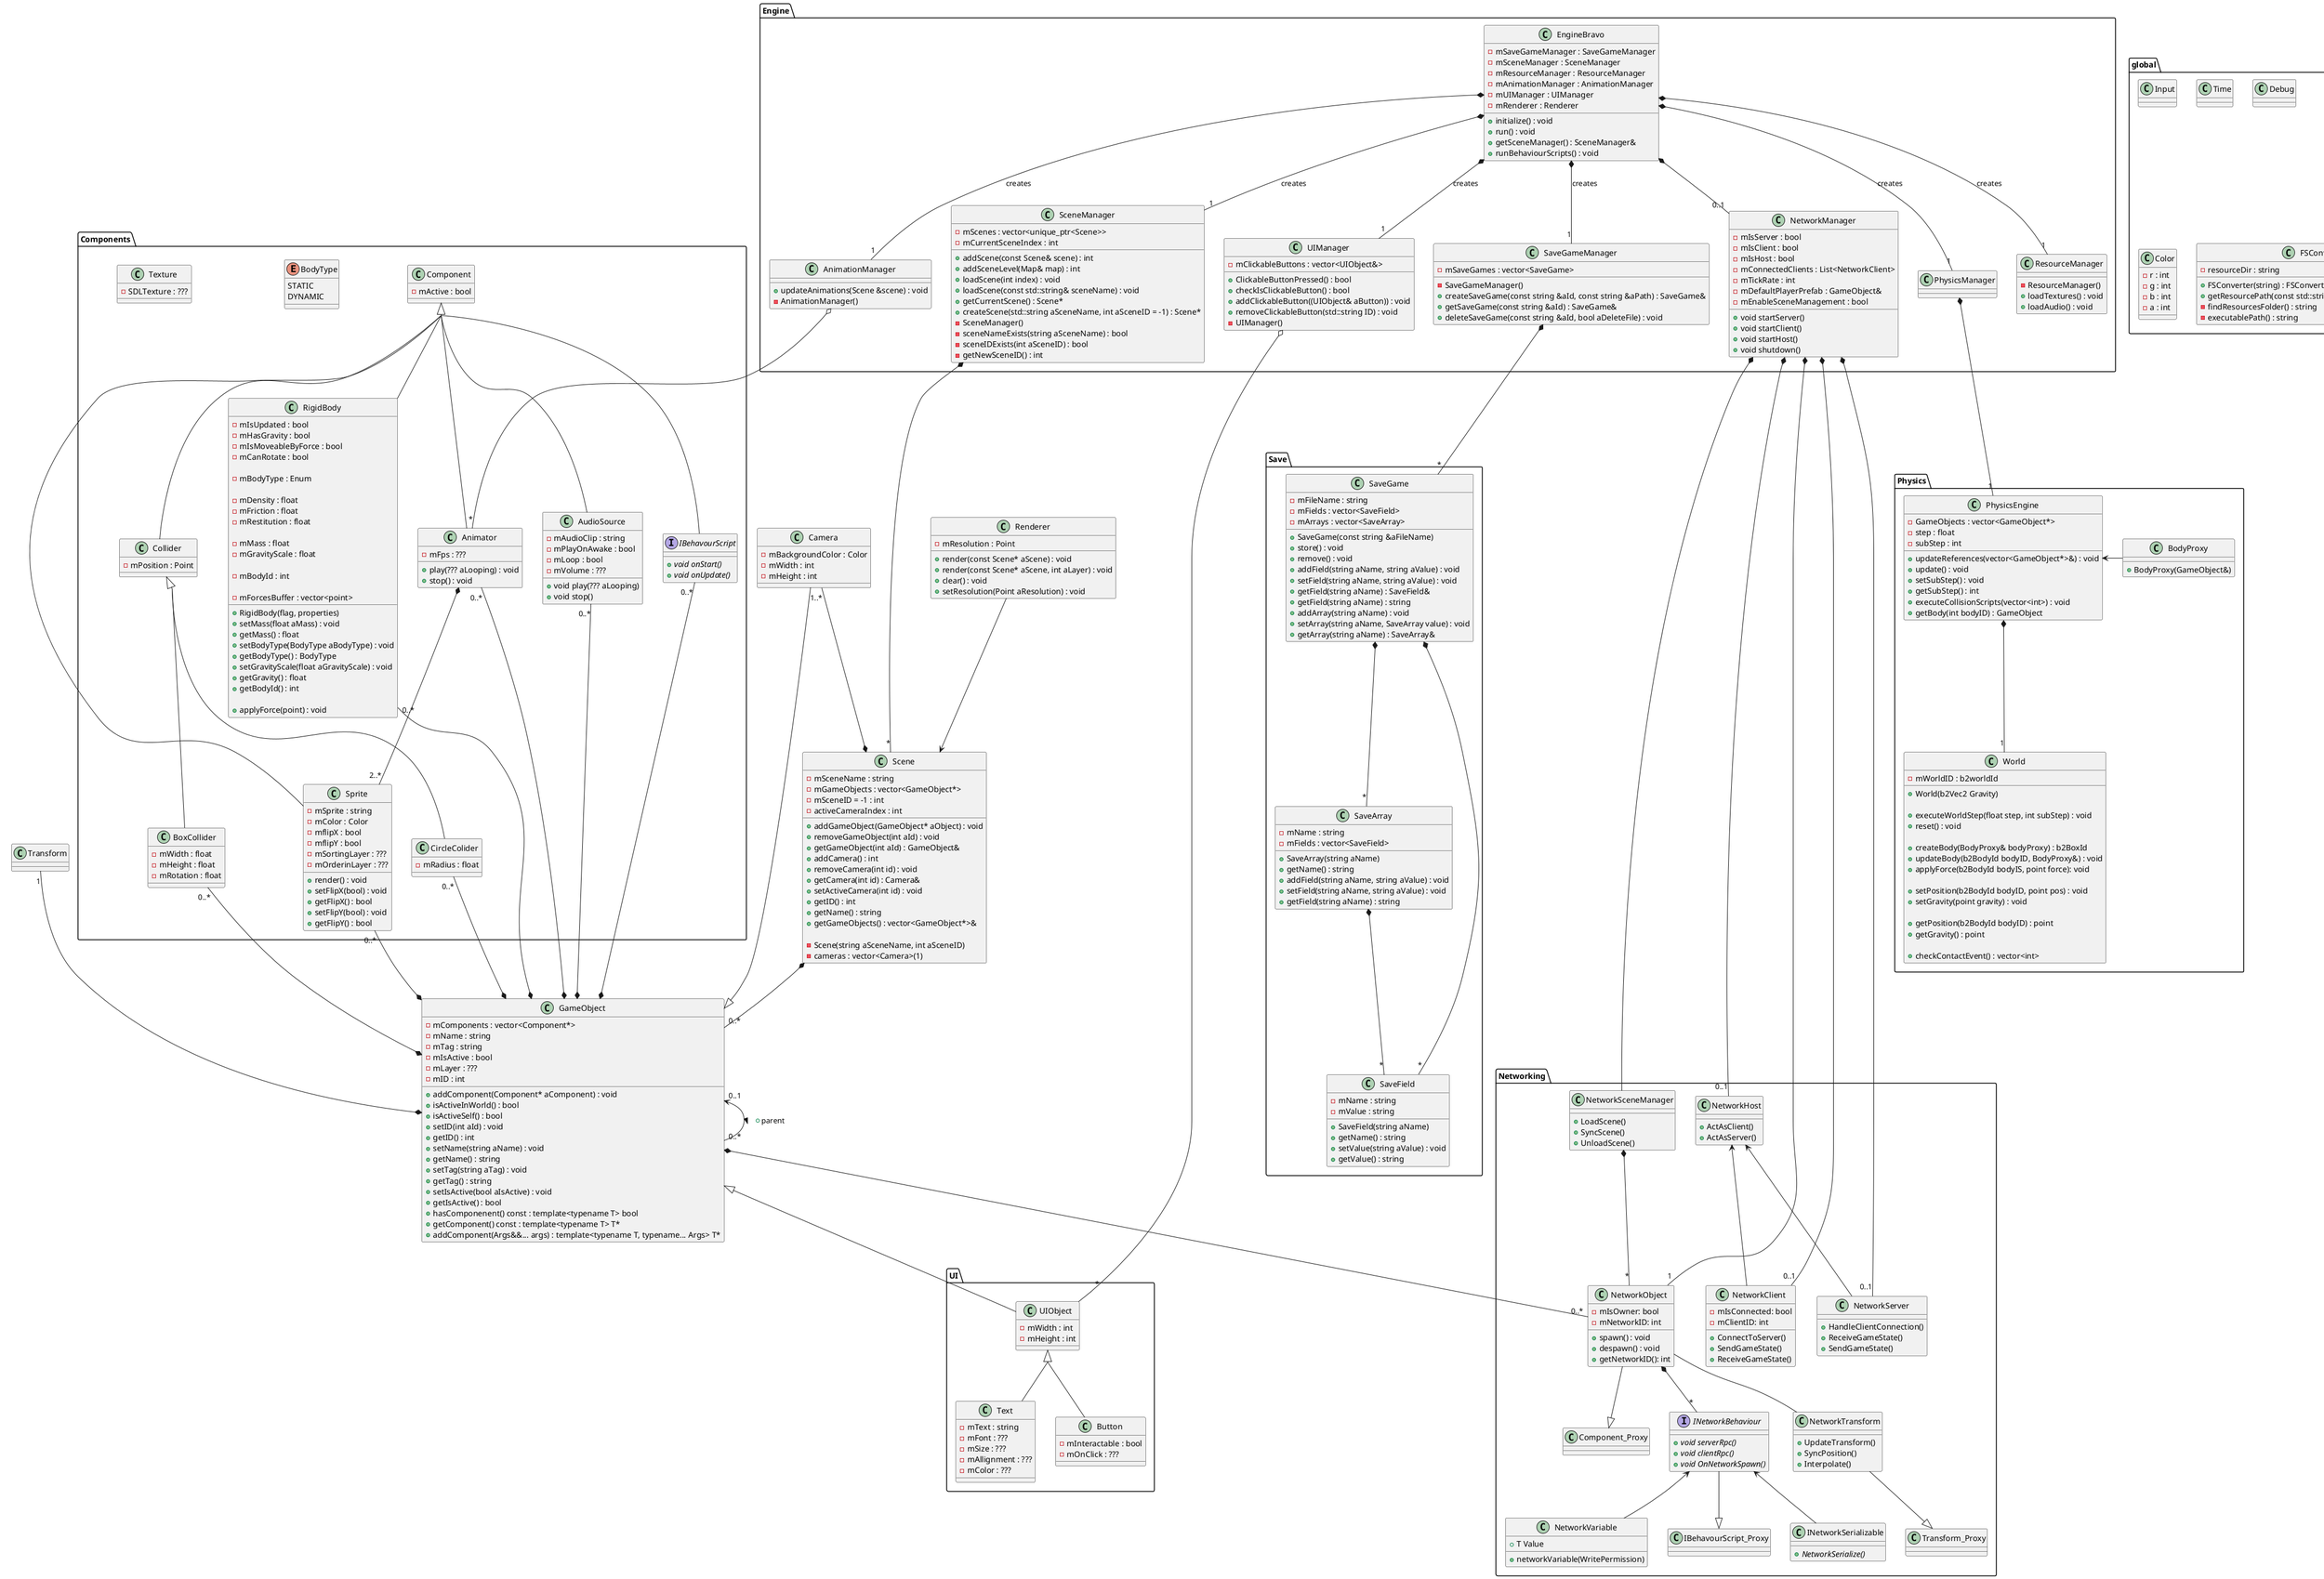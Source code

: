 @startuml

' skinparam linetype ortho
skinparam groupInheritance 2

package Components{

class Component{
    - mActive : bool

}

class AudioSource{
    + void play(??? aLooping)
    + void stop()

    - mAudioClip : string
    - mPlayOnAwake : bool
    - mLoop : bool
    - mVolume : ???
}

class Collider{
    ' Relative to position of GameObject
    - mPosition : Point 
}

class CircleColider{
    ' Position is middle of circle
    - mRadius : float 
}

class BoxCollider{
    ' Position is middle of box
    - mWidth : float
    - mHeight : float
    - mRotation : float
}

enum BodyType{
    STATIC
    DYNAMIC
}

class RigidBody{
    + RigidBody(flag, properties)
    + setMass(float aMass) : void
    + getMass() : float
    + setBodyType(BodyType aBodyType) : void
    + getBodyType() : BodyType
    + setGravityScale(float aGravityScale) : void
    + getGravity() : float
    + getBodyId() : int

    + applyForce(point) : void

    ' SETTERS AND GETTERS FOR MEMBERS
    - mIsUpdated : bool
    - mHasGravity : bool
    - mIsMoveableByForce : bool
    - mCanRotate : bool

    - mBodyType : Enum 

    - mDensity : float
    - mFriction : float
    - mRestitution : float

    - mMass : float
    - mGravityScale : float

    - mBodyId : int

    - mForcesBuffer : vector<point>
}

interface IBehavourScript{
    + {abstract} void onStart()
    + {abstract} void onUpdate()
}

class Sprite{
    + render() : void
    + setFlipX(bool) : void
    + getFlipX() : bool
    + setFlipY(bool) : void
    + getFlipY() : bool

    - mSprite : string
    - mColor : Color
    - mflipX : bool
    - mflipY : bool
    - mSortingLayer : ???
    - mOrderinLayer : ???

}

class Texture {
    - SDLTexture : ???
}


class Animator{
    + play(??? aLooping) : void
    + stop() : void

    - mFps : ???
}

}

class GameObject{
    + addComponent(Component* aComponent) : void
    + isActiveInWorld() : bool
    + isActiveSelf() : bool
    + setID(int aId) : void
    + getID() : int
    + setName(string aName) : void
    + getName() : string
    + setTag(string aTag) : void
    + getTag() : string
    + setIsActive(bool aIsActive) : void
    + getIsActive() : bool
    + hasComponenent() const : template<typename T> bool
    + getComponent() const : template<typename T> T*
    + addComponent(Args&&... args) : template<typename T, typename... Args> T*

    - mComponents : vector<Component*>
    - mName : string
    - mTag : string
    - mIsActive : bool
    - mLayer : ???
    - mID : int
}

' struct Transform{
'     - mPosition : Point
'     - mRotation : float
'     - mScale : Point
' }

package Physics{
class PhysicsEngine {

    + updateReferences(vector<GameObject*>&) : void
    + update() : void
    + setSubStep() : void
    + getSubStep() : int
    + executeCollisionScripts(vector<int>) : void
    + getBody(int bodyID) : GameObject

    - GameObjects : vector<GameObject*>
    - step : float
    - subStep : int

}

class BodyProxy {
    + BodyProxy(GameObject&)
}

class World {

    + World(b2Vec2 Gravity)

    + executeWorldStep(float step, int subStep) : void
    + reset() : void

    + createBody(BodyProxy& bodyProxy) : b2BoxId
    + updateBody(b2BodyId bodyID, BodyProxy&) : void
    + applyForce(b2BodyId bodyIS, point force): void

    + setPosition(b2BodyId bodyID, point pos) : void
    + setGravity(point gravity) : void

    + getPosition(b2BodyId bodyID) : point
    + getGravity() : point

    + checkContactEvent() : vector<int>

    - mWorldID : b2worldId
}

}

package Save{
class SaveGame {
    - mFileName : string
    - mFields : vector<SaveField>
    - mArrays : vector<SaveArray>
    + SaveGame(const string &aFileName)
    + store() : void
    + remove() : void
    + addField(string aName, string aValue) : void
    + setField(string aName, string aValue) : void
    + getField(string aName) : SaveField&
    + getField(string aName) : string
    + addArray(string aName) : void
    + setArray(string aName, SaveArray value) : void
    + getArray(string aName) : SaveArray&
}

class SaveField {
    - mName : string
    - mValue : string
    + SaveField(string aName)
    + getName() : string
    + setValue(string aValue) : void
    + getValue() : string
}

class SaveArray {
    - mName : string
    - mFields : vector<SaveField>
    + SaveArray(string aName)
    + getName() : string
    + addField(string aName, string aValue) : void
    + setField(string aName, string aValue) : void
    + getField(string aName) : string
}
}

class Scene {
    + addGameObject(GameObject* aObject) : void
    + removeGameObject(int aId) : void
    + getGameObject(int aId) : GameObject&
    + addCamera() : int
    + removeCamera(int id) : void
    + getCamera(int id) : Camera&
    + setActiveCamera(int id) : void
    + getID() : int
    + getName() : string
    + getGameObjects() : vector<GameObject*>& 

    - Scene(string aSceneName, int aSceneID)
    - mSceneName : string
    - mGameObjects : vector<GameObject*>
    - mSceneID = -1 : int
    - activeCameraIndex : int
    - cameras : vector<Camera>(1)
}

package Engine{

class EngineBravo {
    + initialize() : void
    + run() : void
    + getSceneManager() : SceneManager&
    + runBehaviourScripts() : void

    - mSaveGameManager : SaveGameManager 
    - mSceneManager : SceneManager
    - mResourceManager : ResourceManager
    - mAnimationManager : AnimationManager
    - mUIManager : UIManager
    - mRenderer : Renderer
}

class ResourceManager {
    - ResourceManager()
    + loadTextures() : void
    + loadAudio() : void
}

class SceneManager {
    + addScene(const Scene& scene) : int
    + addSceneLevel(Map& map) : int
    + loadScene(int index) : void
    + loadScene(const std::string& sceneName) : void
    + getCurrentScene() : Scene*
    + createScene(std::string aSceneName, int aSceneID = -1) : Scene*
    - SceneManager()
    - sceneNameExists(string aSceneName) : bool
    - sceneIDExists(int aSceneID) : bool
    - getNewSceneID() : int
    - mScenes : vector<unique_ptr<Scene>>
    - mCurrentSceneIndex : int
}

class SaveGameManager {
    - SaveGameManager()
    + createSaveGame(const string &aId, const string &aPath) : SaveGame&
    + getSaveGame(const string &aId) : SaveGame&
    + deleteSaveGame(const string &aId, bool aDeleteFile) : void
    - mSaveGames : vector<SaveGame> 
}

class AnimationManager {
    + updateAnimations(Scene &scene) : void
    - AnimationManager()
}

class UIManager {
    - mClickableButtons : vector<UIObject&>
    + ClickableButtonPressed() : bool
    + checkIsClickableButton() : bool
    + addClickableButton((UIObject& aButton)) : void
    + removeClickableButton(std::string ID) : void
    - UIManager()
}

class NetworkManager {
    
    
    + void startServer()
    + void startClient()
    + void startHost()
    + void shutdown()


    - mIsServer : bool
    - mIsClient : bool
    - mIsHost : bool
    - mConnectedClients : List<NetworkClient>
    - mTickRate : int
    - mDefaultPlayerPrefab : GameObject&
    - mEnableSceneManagement : bool
}

class PhysicsManager {
    
}

}


class Camera{
    - mBackgroundColor : Color
    ' Width and Height are rendered area in Game Units
    - mWidth : int
    - mHeight : int

}

class Renderer {
    + render(const Scene* aScene) : void
    + render(const Scene* aScene, int aLayer) : void
    + clear() : void
    + setResolution(Point aResolution) : void

    - mResolution : Point
}

package UI{
class UIObject{
    - mWidth : int
    - mHeight : int
}

class Button{
    - mInteractable : bool
    - mOnClick : ???
}

class Text{
    - mText : string
    - mFont : ???
    - mSize : ???
    - mAllignment : ???
    - mColor : ???
}
}

package Input{
class iMouseListener{
    + ??? onMouseMoved()
    + ??? onMouseClicked()
    + ??? onMousePressed()
    + ??? onMouseReleased()
}

class iKeyListener{
    + ??? onKeyPressed()
    + ??? onKeyReleased()
}
}

package global{
class Input{}

class Time{}

class Debug{}

' struct Point{
'     - x : float
'     - y : float
' }

class Color{
    - r : int
    - g : int
    - b : int
    - a : int
}

class FSConverter {
    + FSConverter(string) : FSConverter
    + getResourcePath(const std::string& resourceName) : string
    - findResourcesFolder() : string
    - executablePath() : string
    - resourceDir : string
}
}

package Networking{
class NetworkObject {
    + spawn() : void
    + despawn() : void
    + getNetworkID(): int

    - mIsOwner: bool
    - mNetworkID: int
}

interface INetworkBehaviour {
    + {abstract} void serverRpc()
    + {abstract} void clientRpc()
    + {abstract} void OnNetworkSpawn()
    
}

' Template class for network variables
class NetworkVariable{
    + networkVariable(WritePermission)
    + T Value
    
}

class IBehavourScript_Proxy{}

' Maybe not needed
class NetworkTransform {
    + UpdateTransform()
    + SyncPosition()
    + Interpolate()
}

class Transform_Proxy{}

class NetworkClient {
    + ConnectToServer()
    + SendGameState()
    + ReceiveGameState()

    - mIsConnected: bool
    - mClientID: int
}

class NetworkServer {
    + HandleClientConnection()
    + ReceiveGameState()
    + SendGameState()
}

class NetworkHost {
    + ActAsClient()
    + ActAsServer()
}

' class NetworkMessage {
'     + Serialize()
'     + Deserialize()
'     + SendMessage()
'     - mMessageType: string
' }

class NetworkSceneManager {
    + LoadScene()
    + SyncScene()
    + UnloadScene()
}

' class NetworkInputManager {
'     + CaptureInput()
'     + SendInput()
'     + ApplyInputPrediction()
' }

' class NetworkReplicationManager {
'     + ReplicateObjectState()
'     + SyncWithClients()
'     + ApplyInterpolation()
' }

' class AuthorityManager {
'     + AssignAuthority()
'     + RequestControl()
'     - mObjectAuthority: string
' }

class INetworkSerializable {
    + {abstract} NetworkSerialize()
    ' + Deserialize()
}

class Component_Proxy{
}

' NetworkManager <-- AuthorityManager

NetworkObject *-- "*" INetworkBehaviour
NetworkObject -- NetworkTransform
NetworkObject --|> Component_Proxy

INetworkBehaviour --|> IBehavourScript_Proxy
INetworkBehaviour <-- NetworkVariable
INetworkBehaviour <-- INetworkSerializable

NetworkTransform --|> Transform_Proxy

' NetworkClient --> NetworkInputManager
' NetworkClient --> NetworkMessage
' NetworkClient --> NetworkReplicationManager

' NetworkServer --> NetworkMessage
' NetworkServer --> NetworkReplicationManager


NetworkHost <-- NetworkServer
NetworkHost <-- NetworkClient

' AuthorityManager <-- NetworkObject
NetworkSceneManager *-- "*" NetworkObject
}

Component <|-down- AudioSource
Component <|-down- Collider
Component <|-down- RigidBody
Component <|-down- IBehavourScript
Component <|-down- Sprite
Component <|-down- Animator

Collider <|-- CircleColider
Collider <|-- BoxCollider

GameObject *-up- "0..*" AudioSource
GameObject *-up- "0..*" CircleColider
GameObject *-up- "0..*" BoxCollider
GameObject *-up- "0..*" RigidBody
GameObject *-up- "0..*" IBehavourScript
GameObject *-up- "0..*" Sprite
GameObject *-up- "0..*" Animator
GameObject *-up- "1" Transform
GameObject "0..1"<-- "0..*" GameObject : +parent >

GameObject <|-- UIObject
UIObject <|-- Button
UIObject <|-- Text

Scene *-- "0..*" GameObject
Camera --|> GameObject
Camera "1..*" --*  Scene

Animator  *-- "2..*" Sprite


SaveGameManager *-- "*" SaveGame
SaveGame *-- "*" SaveField
SaveGame *-- "*" SaveArray
SaveArray *-- "*" SaveField
Renderer --> Scene
SceneManager *-- "*" Scene
UIManager o-- "*" UIObject
AnimationManager o-- "*" Animator

NetworkManager *-- "0..1"NetworkClient
NetworkManager *-- "0..1"NetworkServer
NetworkManager *-- "0..1"NetworkHost
NetworkManager *-- NetworkSceneManager
NetworkManager *-- "1" NetworkObject

GameObject *-- "0..*" NetworkObject

EngineBravo *-- "1" SceneManager : creates
EngineBravo *-- "1" SaveGameManager : creates
EngineBravo *-- "1" AnimationManager : creates
EngineBravo *-- "1" UIManager : creates
EngineBravo *-- "1" ResourceManager : creates
EngineBravo *-- "0..1" NetworkManager 
EngineBravo *-- "1" PhysicsManager : creates

PhysicsManager *-- "1" PhysicsEngine

PhysicsEngine *-- "1" World
BodyProxy -left-> PhysicsEngine


@enduml
